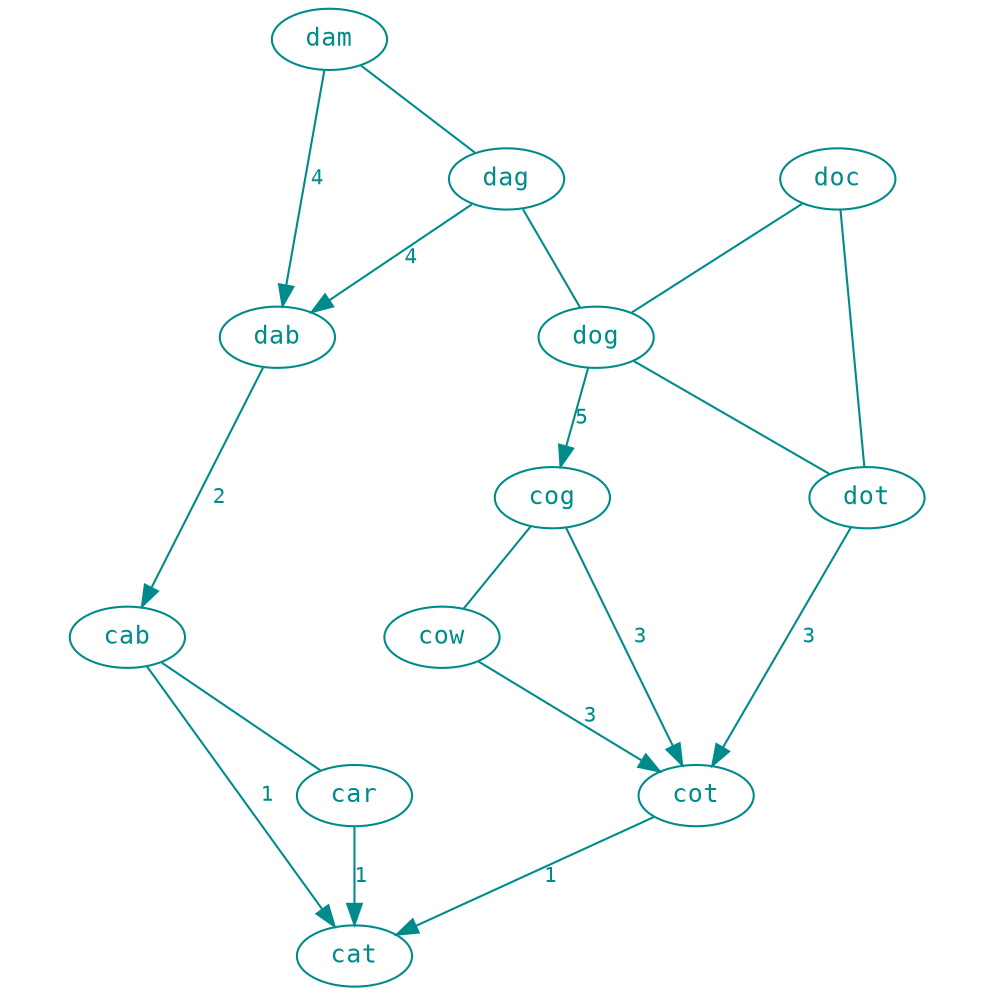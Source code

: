 strict digraph example_with_labels {
    ratio=1
    node [colorscheme="SVG",width=0.5,height=0.2,shape = ellipse,fontcolor="darkcyan",fontsize=12,fontname="Courier",color="darkcyan"];
    edge [colorscheme="SVG",color="darkcyan",fontcolor="darkcyan",fontsize=10,fontname="Courier"];
    cab -> { cat } [label="1"];
    cab -> { car } [dir=none];
    car -> { cat } [label="1"];
    dab -> { cab } [label="2"];
    cot -> { cat } [label="1"];
    cog -> { cot } [label="3"];
    cow -> { cot } [label="3"];
    cog -> { cow } [dir=none];
    dog -> { cog } [label="5"];
    dot -> { cot } [label="3"];
    dag -> { dab } [label="4"];
    dam -> { dab } [label="4"];
    dam -> { dag } [dir=none];
    doc -> { dog } [dir=none];
    doc -> { dot } [dir=none];
    dog -> { dot } [dir=none];
    dag -> { dog } [dir=none];
}
